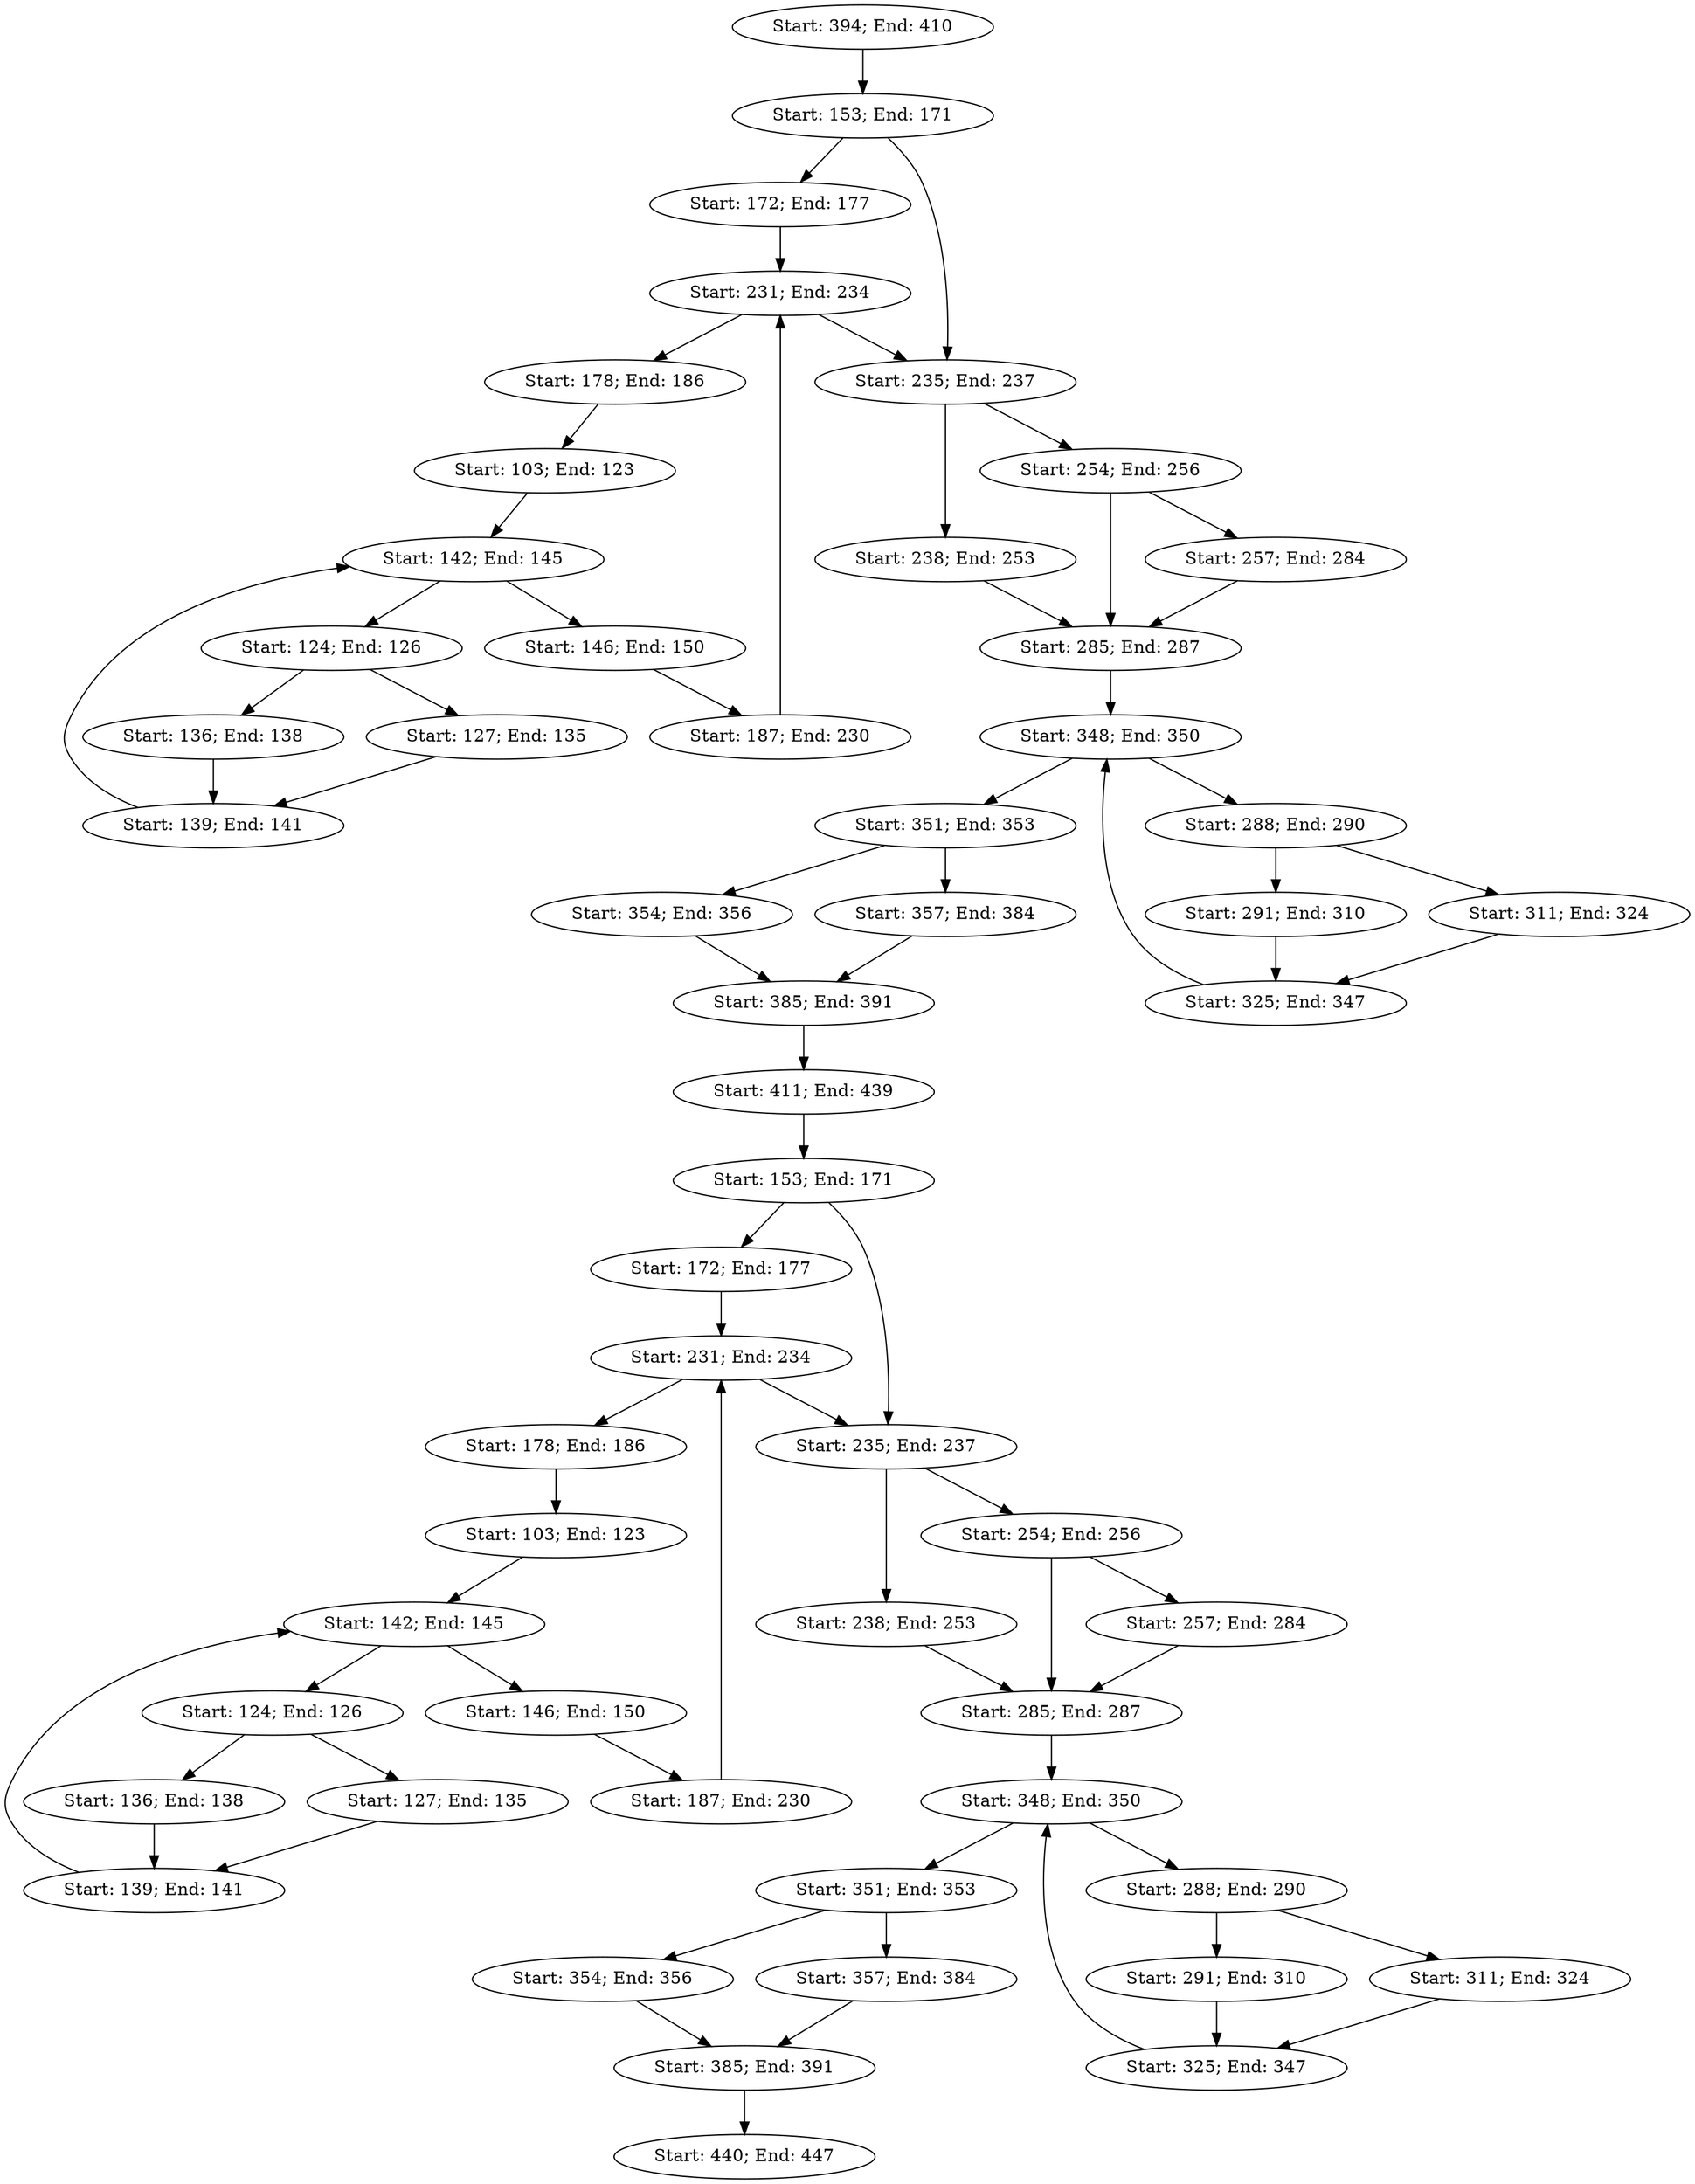 strict digraph "" {
	node [label="\N"];
	0	[block="Basic Block starting at line 394 with 17 instructions",
		label="Start: 394; End: 410"];
	10	[block="Basic Block starting at line 153 with 19 instructions",
		label="Start: 153; End: 171"];
	0 -> 10;
	1	[block="Basic Block starting at line 411 with 29 instructions",
		label="Start: 411; End: 439"];
	36	[block="Basic Block starting at line 153 with 19 instructions",
		label="Start: 153; End: 171"];
	1 -> 36;
	2	[block="Basic Block starting at line 440 with 8 instructions",
		label="Start: 440; End: 447"];
	3	[block="Basic Block starting at line 103 with 21 instructions",
		label="Start: 103; End: 123"];
	8	[block="Basic Block starting at line 142 with 4 instructions",
		label="Start: 142; End: 145"];
	3 -> 8;
	4	[block="Basic Block starting at line 124 with 3 instructions",
		label="Start: 124; End: 126"];
	5	[block="Basic Block starting at line 127 with 9 instructions",
		label="Start: 127; End: 135"];
	4 -> 5;
	6	[block="Basic Block starting at line 136 with 3 instructions",
		label="Start: 136; End: 138"];
	4 -> 6;
	7	[block="Basic Block starting at line 139 with 3 instructions",
		label="Start: 139; End: 141"];
	5 -> 7;
	6 -> 7;
	7 -> 8;
	8 -> 4;
	9	[block="Basic Block starting at line 146 with 5 instructions",
		label="Start: 146; End: 150"];
	8 -> 9;
	13	[block="Basic Block starting at line 187 with 44 instructions",
		label="Start: 187; End: 230"];
	9 -> 13;
	11	[block="Basic Block starting at line 172 with 6 instructions",
		label="Start: 172; End: 177"];
	10 -> 11;
	15	[block="Basic Block starting at line 235 with 3 instructions",
		label="Start: 235; End: 237"];
	10 -> 15;
	14	[block="Basic Block starting at line 231 with 4 instructions",
		label="Start: 231; End: 234"];
	11 -> 14;
	12	[block="Basic Block starting at line 178 with 9 instructions",
		label="Start: 178; End: 186"];
	12 -> 3;
	13 -> 14;
	14 -> 12;
	14 -> 15;
	16	[block="Basic Block starting at line 238 with 16 instructions",
		label="Start: 238; End: 253"];
	15 -> 16;
	17	[block="Basic Block starting at line 254 with 3 instructions",
		label="Start: 254; End: 256"];
	15 -> 17;
	19	[block="Basic Block starting at line 285 with 3 instructions",
		label="Start: 285; End: 287"];
	16 -> 19;
	18	[block="Basic Block starting at line 257 with 28 instructions",
		label="Start: 257; End: 284"];
	17 -> 18;
	17 -> 19;
	18 -> 19;
	24	[block="Basic Block starting at line 348 with 3 instructions",
		label="Start: 348; End: 350"];
	19 -> 24;
	20	[block="Basic Block starting at line 288 with 3 instructions",
		label="Start: 288; End: 290"];
	21	[block="Basic Block starting at line 291 with 20 instructions",
		label="Start: 291; End: 310"];
	20 -> 21;
	22	[block="Basic Block starting at line 311 with 14 instructions",
		label="Start: 311; End: 324"];
	20 -> 22;
	23	[block="Basic Block starting at line 325 with 23 instructions",
		label="Start: 325; End: 347"];
	21 -> 23;
	22 -> 23;
	23 -> 24;
	24 -> 20;
	25	[block="Basic Block starting at line 351 with 3 instructions",
		label="Start: 351; End: 353"];
	24 -> 25;
	26	[block="Basic Block starting at line 354 with 3 instructions",
		label="Start: 354; End: 356"];
	25 -> 26;
	27	[block="Basic Block starting at line 357 with 28 instructions",
		label="Start: 357; End: 384"];
	25 -> 27;
	28	[block="Basic Block starting at line 385 with 7 instructions",
		label="Start: 385; End: 391"];
	26 -> 28;
	27 -> 28;
	28 -> 1;
	29	[block="Basic Block starting at line 103 with 21 instructions",
		label="Start: 103; End: 123"];
	34	[block="Basic Block starting at line 142 with 4 instructions",
		label="Start: 142; End: 145"];
	29 -> 34;
	30	[block="Basic Block starting at line 124 with 3 instructions",
		label="Start: 124; End: 126"];
	31	[block="Basic Block starting at line 127 with 9 instructions",
		label="Start: 127; End: 135"];
	30 -> 31;
	32	[block="Basic Block starting at line 136 with 3 instructions",
		label="Start: 136; End: 138"];
	30 -> 32;
	33	[block="Basic Block starting at line 139 with 3 instructions",
		label="Start: 139; End: 141"];
	31 -> 33;
	32 -> 33;
	33 -> 34;
	34 -> 30;
	35	[block="Basic Block starting at line 146 with 5 instructions",
		label="Start: 146; End: 150"];
	34 -> 35;
	39	[block="Basic Block starting at line 187 with 44 instructions",
		label="Start: 187; End: 230"];
	35 -> 39;
	37	[block="Basic Block starting at line 172 with 6 instructions",
		label="Start: 172; End: 177"];
	36 -> 37;
	41	[block="Basic Block starting at line 235 with 3 instructions",
		label="Start: 235; End: 237"];
	36 -> 41;
	40	[block="Basic Block starting at line 231 with 4 instructions",
		label="Start: 231; End: 234"];
	37 -> 40;
	38	[block="Basic Block starting at line 178 with 9 instructions",
		label="Start: 178; End: 186"];
	38 -> 29;
	39 -> 40;
	40 -> 38;
	40 -> 41;
	42	[block="Basic Block starting at line 238 with 16 instructions",
		label="Start: 238; End: 253"];
	41 -> 42;
	43	[block="Basic Block starting at line 254 with 3 instructions",
		label="Start: 254; End: 256"];
	41 -> 43;
	45	[block="Basic Block starting at line 285 with 3 instructions",
		label="Start: 285; End: 287"];
	42 -> 45;
	44	[block="Basic Block starting at line 257 with 28 instructions",
		label="Start: 257; End: 284"];
	43 -> 44;
	43 -> 45;
	44 -> 45;
	50	[block="Basic Block starting at line 348 with 3 instructions",
		label="Start: 348; End: 350"];
	45 -> 50;
	46	[block="Basic Block starting at line 288 with 3 instructions",
		label="Start: 288; End: 290"];
	47	[block="Basic Block starting at line 291 with 20 instructions",
		label="Start: 291; End: 310"];
	46 -> 47;
	48	[block="Basic Block starting at line 311 with 14 instructions",
		label="Start: 311; End: 324"];
	46 -> 48;
	49	[block="Basic Block starting at line 325 with 23 instructions",
		label="Start: 325; End: 347"];
	47 -> 49;
	48 -> 49;
	49 -> 50;
	50 -> 46;
	51	[block="Basic Block starting at line 351 with 3 instructions",
		label="Start: 351; End: 353"];
	50 -> 51;
	52	[block="Basic Block starting at line 354 with 3 instructions",
		label="Start: 354; End: 356"];
	51 -> 52;
	53	[block="Basic Block starting at line 357 with 28 instructions",
		label="Start: 357; End: 384"];
	51 -> 53;
	54	[block="Basic Block starting at line 385 with 7 instructions",
		label="Start: 385; End: 391"];
	52 -> 54;
	53 -> 54;
	54 -> 2;
}
